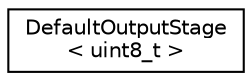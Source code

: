 digraph "Graphical Class Hierarchy"
{
 // LATEX_PDF_SIZE
  edge [fontname="Helvetica",fontsize="10",labelfontname="Helvetica",labelfontsize="10"];
  node [fontname="Helvetica",fontsize="10",shape=record];
  rankdir="LR";
  Node0 [label="DefaultOutputStage\l\< uint8_t \>",height=0.2,width=0.4,color="black", fillcolor="white", style="filled",URL="$structarm__conv_1_1depthwise_1_1_default_output_stage_3_01uint8__t_01_4.xhtml",tooltip=" "];
}
